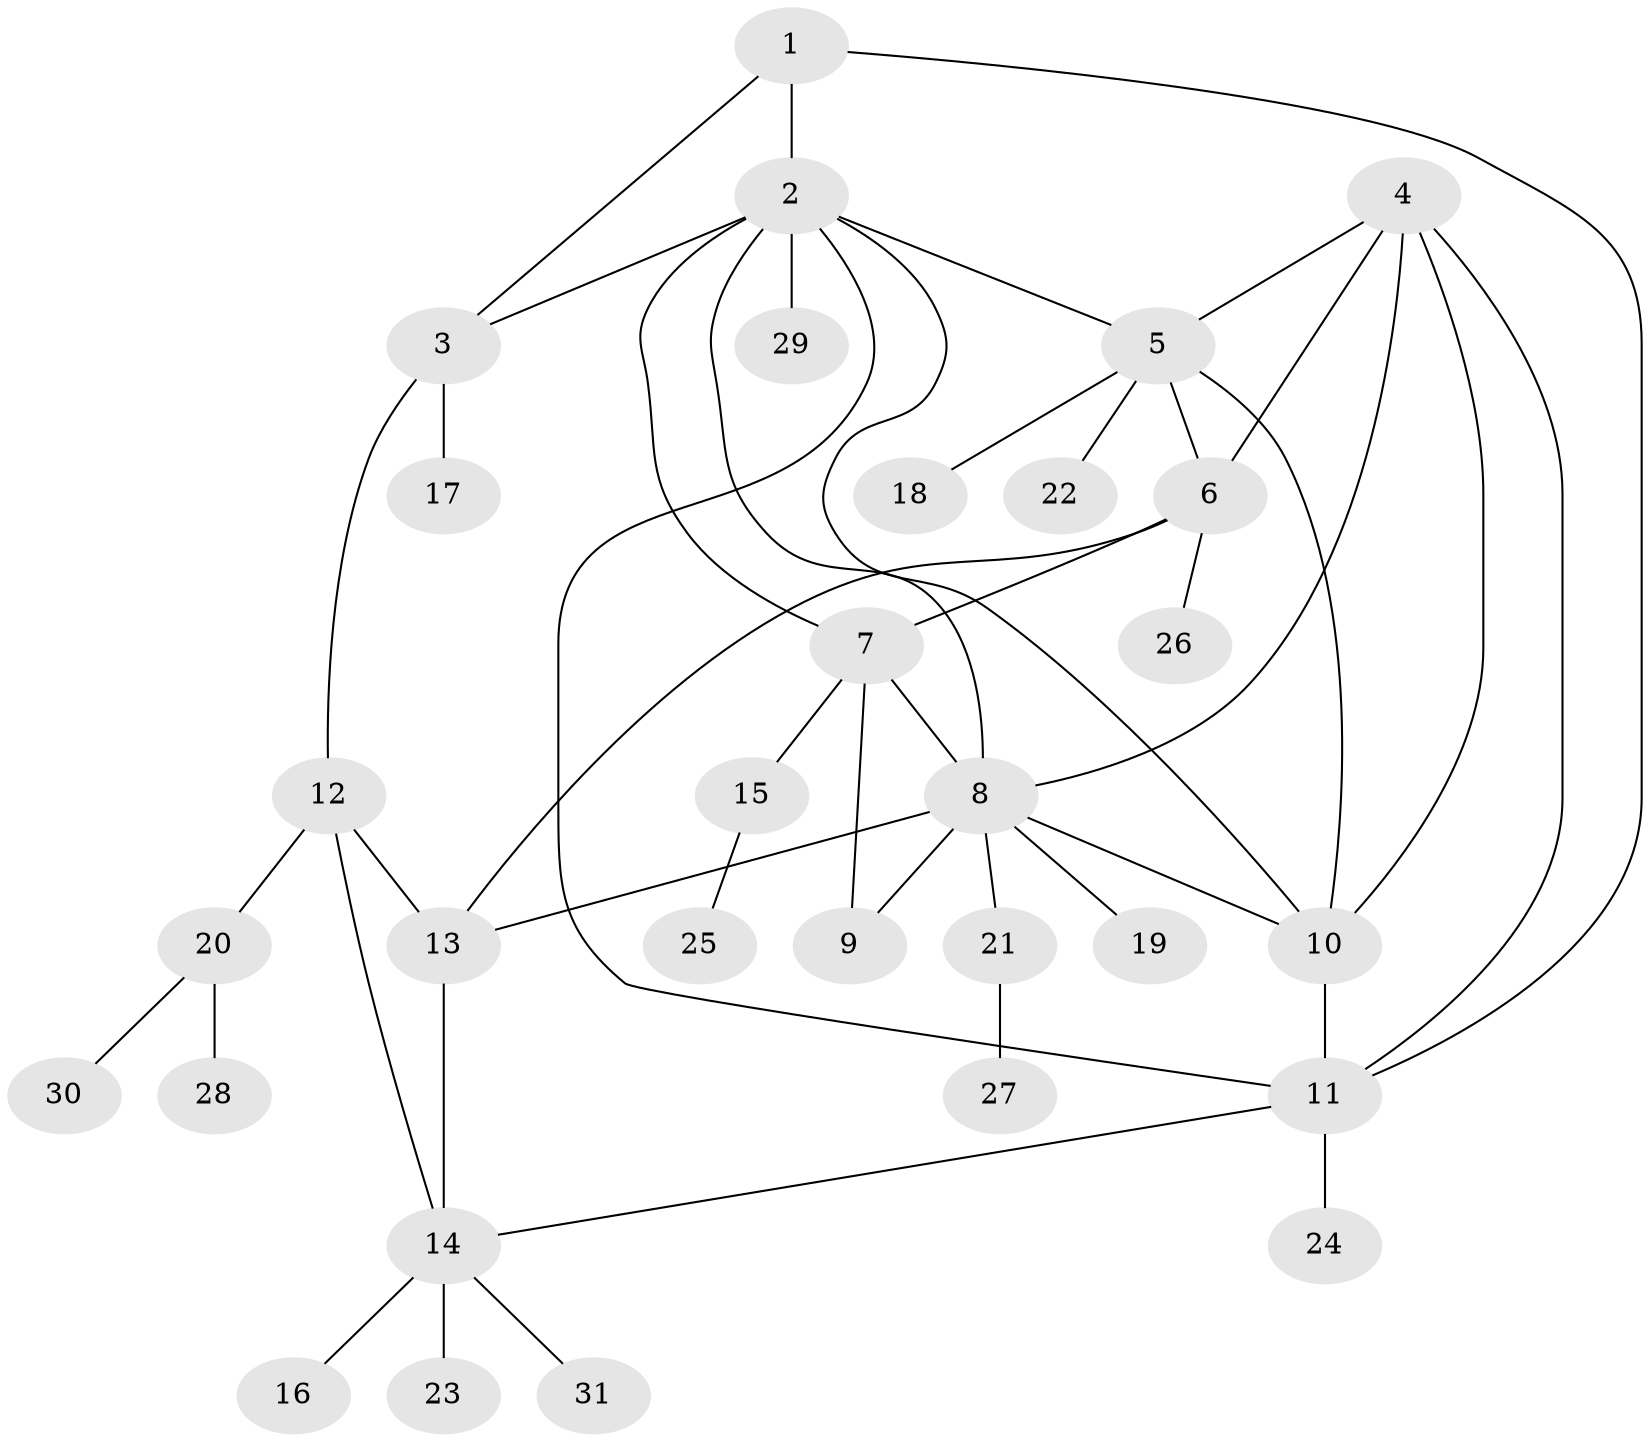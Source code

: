 // original degree distribution, {3: 0.08064516129032258, 10: 0.03225806451612903, 6: 0.03225806451612903, 12: 0.016129032258064516, 4: 0.04838709677419355, 5: 0.04838709677419355, 8: 0.016129032258064516, 7: 0.016129032258064516, 1: 0.5645161290322581, 2: 0.14516129032258066}
// Generated by graph-tools (version 1.1) at 2025/37/03/09/25 02:37:11]
// undirected, 31 vertices, 46 edges
graph export_dot {
graph [start="1"]
  node [color=gray90,style=filled];
  1;
  2;
  3;
  4;
  5;
  6;
  7;
  8;
  9;
  10;
  11;
  12;
  13;
  14;
  15;
  16;
  17;
  18;
  19;
  20;
  21;
  22;
  23;
  24;
  25;
  26;
  27;
  28;
  29;
  30;
  31;
  1 -- 2 [weight=1.0];
  1 -- 3 [weight=1.0];
  1 -- 11 [weight=1.0];
  2 -- 3 [weight=1.0];
  2 -- 5 [weight=1.0];
  2 -- 7 [weight=1.0];
  2 -- 8 [weight=1.0];
  2 -- 10 [weight=1.0];
  2 -- 11 [weight=1.0];
  2 -- 29 [weight=2.0];
  3 -- 12 [weight=1.0];
  3 -- 17 [weight=2.0];
  4 -- 5 [weight=1.0];
  4 -- 6 [weight=1.0];
  4 -- 8 [weight=1.0];
  4 -- 10 [weight=1.0];
  4 -- 11 [weight=1.0];
  5 -- 6 [weight=1.0];
  5 -- 10 [weight=1.0];
  5 -- 18 [weight=1.0];
  5 -- 22 [weight=1.0];
  6 -- 7 [weight=7.0];
  6 -- 13 [weight=1.0];
  6 -- 26 [weight=1.0];
  7 -- 8 [weight=1.0];
  7 -- 9 [weight=1.0];
  7 -- 15 [weight=1.0];
  8 -- 9 [weight=1.0];
  8 -- 10 [weight=1.0];
  8 -- 13 [weight=1.0];
  8 -- 19 [weight=2.0];
  8 -- 21 [weight=1.0];
  10 -- 11 [weight=1.0];
  11 -- 14 [weight=1.0];
  11 -- 24 [weight=2.0];
  12 -- 13 [weight=1.0];
  12 -- 14 [weight=1.0];
  12 -- 20 [weight=1.0];
  13 -- 14 [weight=1.0];
  14 -- 16 [weight=1.0];
  14 -- 23 [weight=1.0];
  14 -- 31 [weight=1.0];
  15 -- 25 [weight=1.0];
  20 -- 28 [weight=1.0];
  20 -- 30 [weight=1.0];
  21 -- 27 [weight=1.0];
}
